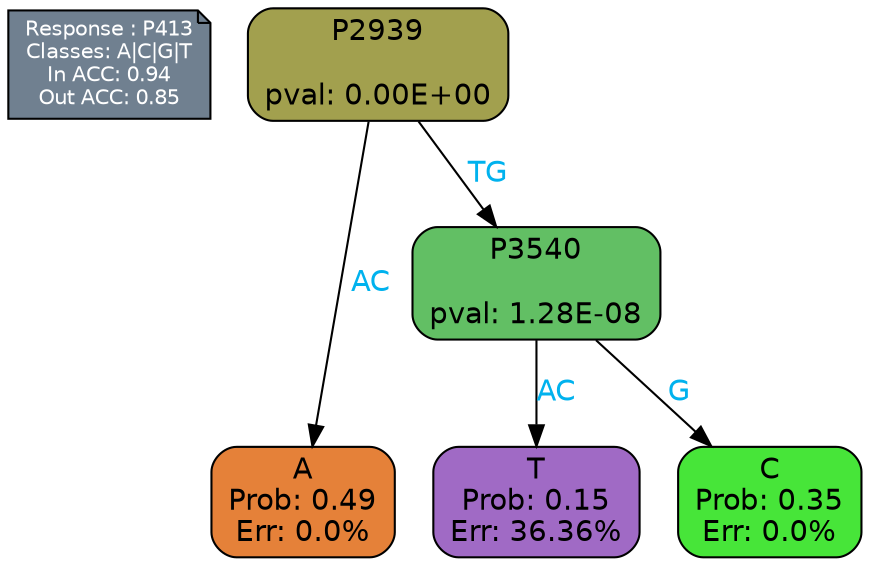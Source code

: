 digraph Tree {
node [shape=box, style="filled, rounded", color="black", fontname=helvetica] ;
graph [ranksep=equally, splines=polylines, bgcolor=transparent, dpi=600] ;
edge [fontname=helvetica] ;
LEGEND [label="Response : P413
Classes: A|C|G|T
In ACC: 0.94
Out ACC: 0.85
",shape=note,align=left,style=filled,fillcolor="slategray",fontcolor="white",fontsize=10];1 [label="P2939

pval: 0.00E+00", fillcolor="#a2a04e"] ;
2 [label="A
Prob: 0.49
Err: 0.0%", fillcolor="#e58139"] ;
3 [label="P3540

pval: 1.28E-08", fillcolor="#62bf64"] ;
4 [label="T
Prob: 0.15
Err: 36.36%", fillcolor="#a06ac5"] ;
5 [label="C
Prob: 0.35
Err: 0.0%", fillcolor="#47e539"] ;
1 -> 2 [label="AC",fontcolor=deepskyblue2] ;
1 -> 3 [label="TG",fontcolor=deepskyblue2] ;
3 -> 4 [label="AC",fontcolor=deepskyblue2] ;
3 -> 5 [label="G",fontcolor=deepskyblue2] ;
{rank = same; 2;4;5;}{rank = same; LEGEND;1;}}